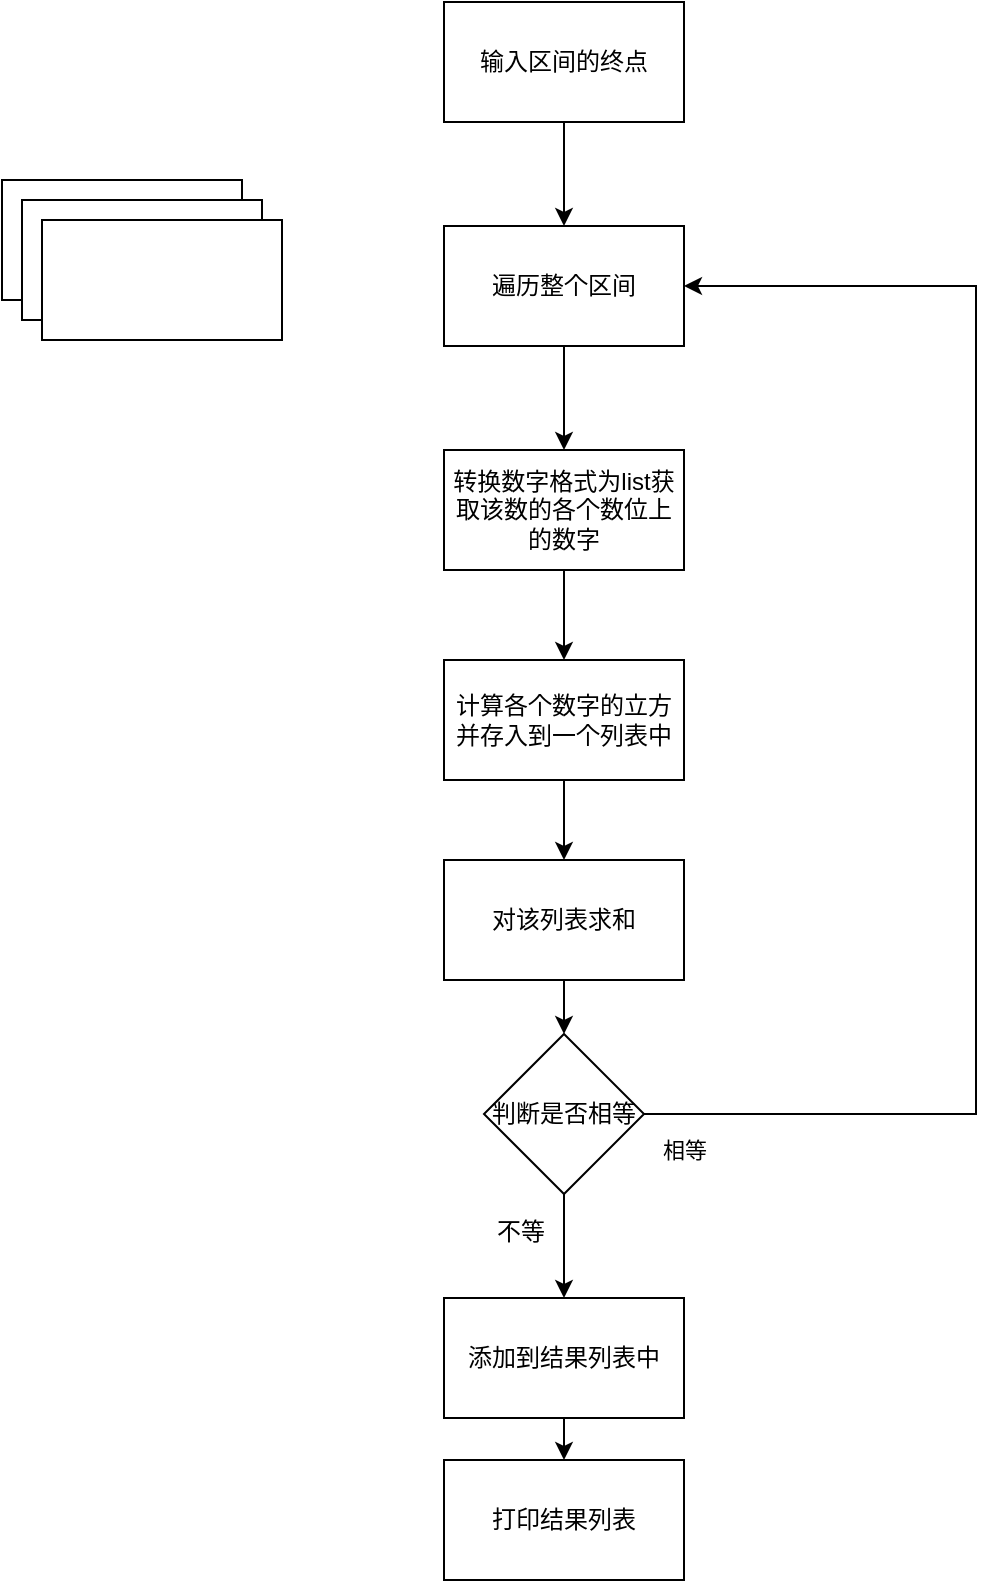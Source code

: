 <mxfile version="21.0.6" type="github">
  <diagram name="Page-1" id="cwVJowlfP7EyrbzWVJgU">
    <mxGraphModel dx="988" dy="542" grid="0" gridSize="10" guides="1" tooltips="1" connect="1" arrows="1" fold="1" page="1" pageScale="1" pageWidth="850" pageHeight="1100" math="0" shadow="0">
      <root>
        <mxCell id="0" />
        <mxCell id="1" parent="0" />
        <mxCell id="yP21Up0hT9SQo8Q76Coi-1" value="" style="rounded=0;whiteSpace=wrap;html=1;" vertex="1" parent="1">
          <mxGeometry x="38" y="340" width="120" height="60" as="geometry" />
        </mxCell>
        <mxCell id="yP21Up0hT9SQo8Q76Coi-2" value="" style="rounded=0;whiteSpace=wrap;html=1;" vertex="1" parent="1">
          <mxGeometry x="48" y="350" width="120" height="60" as="geometry" />
        </mxCell>
        <mxCell id="yP21Up0hT9SQo8Q76Coi-3" value="" style="rounded=0;whiteSpace=wrap;html=1;" vertex="1" parent="1">
          <mxGeometry x="58" y="360" width="120" height="60" as="geometry" />
        </mxCell>
        <mxCell id="yP21Up0hT9SQo8Q76Coi-20" value="" style="edgeStyle=orthogonalEdgeStyle;rounded=0;orthogonalLoop=1;jettySize=auto;html=1;" edge="1" parent="1" source="yP21Up0hT9SQo8Q76Coi-4" target="yP21Up0hT9SQo8Q76Coi-19">
          <mxGeometry relative="1" as="geometry" />
        </mxCell>
        <mxCell id="yP21Up0hT9SQo8Q76Coi-4" value="添加到结果列表中" style="rounded=0;whiteSpace=wrap;html=1;" vertex="1" parent="1">
          <mxGeometry x="259" y="899" width="120" height="60" as="geometry" />
        </mxCell>
        <mxCell id="yP21Up0hT9SQo8Q76Coi-16" value="" style="edgeStyle=orthogonalEdgeStyle;rounded=0;orthogonalLoop=1;jettySize=auto;html=1;" edge="1" parent="1" source="yP21Up0hT9SQo8Q76Coi-5" target="yP21Up0hT9SQo8Q76Coi-11">
          <mxGeometry relative="1" as="geometry" />
        </mxCell>
        <mxCell id="yP21Up0hT9SQo8Q76Coi-5" value="对该列表求和" style="rounded=0;whiteSpace=wrap;html=1;" vertex="1" parent="1">
          <mxGeometry x="259" y="680" width="120" height="60" as="geometry" />
        </mxCell>
        <mxCell id="yP21Up0hT9SQo8Q76Coi-15" value="" style="edgeStyle=orthogonalEdgeStyle;rounded=0;orthogonalLoop=1;jettySize=auto;html=1;" edge="1" parent="1" source="yP21Up0hT9SQo8Q76Coi-6" target="yP21Up0hT9SQo8Q76Coi-5">
          <mxGeometry relative="1" as="geometry" />
        </mxCell>
        <mxCell id="yP21Up0hT9SQo8Q76Coi-6" value="计算各个数字的立方并存入到一个列表中" style="rounded=0;whiteSpace=wrap;html=1;" vertex="1" parent="1">
          <mxGeometry x="259" y="580" width="120" height="60" as="geometry" />
        </mxCell>
        <mxCell id="yP21Up0hT9SQo8Q76Coi-14" value="" style="edgeStyle=orthogonalEdgeStyle;rounded=0;orthogonalLoop=1;jettySize=auto;html=1;" edge="1" parent="1" source="yP21Up0hT9SQo8Q76Coi-7" target="yP21Up0hT9SQo8Q76Coi-6">
          <mxGeometry relative="1" as="geometry" />
        </mxCell>
        <mxCell id="yP21Up0hT9SQo8Q76Coi-7" value="转换数字格式为list获取该数的各个数位上的数字" style="rounded=0;whiteSpace=wrap;html=1;" vertex="1" parent="1">
          <mxGeometry x="259" y="475" width="120" height="60" as="geometry" />
        </mxCell>
        <mxCell id="yP21Up0hT9SQo8Q76Coi-13" value="" style="edgeStyle=orthogonalEdgeStyle;rounded=0;orthogonalLoop=1;jettySize=auto;html=1;" edge="1" parent="1" source="yP21Up0hT9SQo8Q76Coi-8" target="yP21Up0hT9SQo8Q76Coi-7">
          <mxGeometry relative="1" as="geometry" />
        </mxCell>
        <mxCell id="yP21Up0hT9SQo8Q76Coi-8" value="遍历整个区间" style="rounded=0;whiteSpace=wrap;html=1;" vertex="1" parent="1">
          <mxGeometry x="259" y="363" width="120" height="60" as="geometry" />
        </mxCell>
        <mxCell id="yP21Up0hT9SQo8Q76Coi-12" style="edgeStyle=orthogonalEdgeStyle;rounded=0;orthogonalLoop=1;jettySize=auto;html=1;exitX=0.5;exitY=1;exitDx=0;exitDy=0;" edge="1" parent="1" source="yP21Up0hT9SQo8Q76Coi-9" target="yP21Up0hT9SQo8Q76Coi-8">
          <mxGeometry relative="1" as="geometry" />
        </mxCell>
        <mxCell id="yP21Up0hT9SQo8Q76Coi-9" value="输入区间的终点" style="rounded=0;whiteSpace=wrap;html=1;" vertex="1" parent="1">
          <mxGeometry x="259" y="251" width="120" height="60" as="geometry" />
        </mxCell>
        <mxCell id="yP21Up0hT9SQo8Q76Coi-17" style="edgeStyle=orthogonalEdgeStyle;rounded=0;orthogonalLoop=1;jettySize=auto;html=1;entryX=1;entryY=0.5;entryDx=0;entryDy=0;" edge="1" parent="1" source="yP21Up0hT9SQo8Q76Coi-11" target="yP21Up0hT9SQo8Q76Coi-8">
          <mxGeometry relative="1" as="geometry">
            <Array as="points">
              <mxPoint x="525" y="393" />
            </Array>
          </mxGeometry>
        </mxCell>
        <mxCell id="yP21Up0hT9SQo8Q76Coi-22" value="相等&lt;br&gt;" style="edgeLabel;html=1;align=center;verticalAlign=middle;resizable=0;points=[];" vertex="1" connectable="0" parent="yP21Up0hT9SQo8Q76Coi-17">
          <mxGeometry x="0.317" y="2" relative="1" as="geometry">
            <mxPoint x="-144" y="330" as="offset" />
          </mxGeometry>
        </mxCell>
        <mxCell id="yP21Up0hT9SQo8Q76Coi-18" value="" style="edgeStyle=orthogonalEdgeStyle;rounded=0;orthogonalLoop=1;jettySize=auto;html=1;" edge="1" parent="1" source="yP21Up0hT9SQo8Q76Coi-11" target="yP21Up0hT9SQo8Q76Coi-4">
          <mxGeometry relative="1" as="geometry" />
        </mxCell>
        <mxCell id="yP21Up0hT9SQo8Q76Coi-11" value="判断是否相等" style="rhombus;whiteSpace=wrap;html=1;" vertex="1" parent="1">
          <mxGeometry x="279" y="767" width="80" height="80" as="geometry" />
        </mxCell>
        <mxCell id="yP21Up0hT9SQo8Q76Coi-19" value="打印结果列表" style="rounded=0;whiteSpace=wrap;html=1;" vertex="1" parent="1">
          <mxGeometry x="259" y="980" width="120" height="60" as="geometry" />
        </mxCell>
        <mxCell id="yP21Up0hT9SQo8Q76Coi-24" value="不等" style="text;html=1;align=center;verticalAlign=middle;resizable=0;points=[];autosize=1;strokeColor=none;fillColor=none;" vertex="1" parent="1">
          <mxGeometry x="276" y="853" width="42" height="26" as="geometry" />
        </mxCell>
      </root>
    </mxGraphModel>
  </diagram>
</mxfile>
